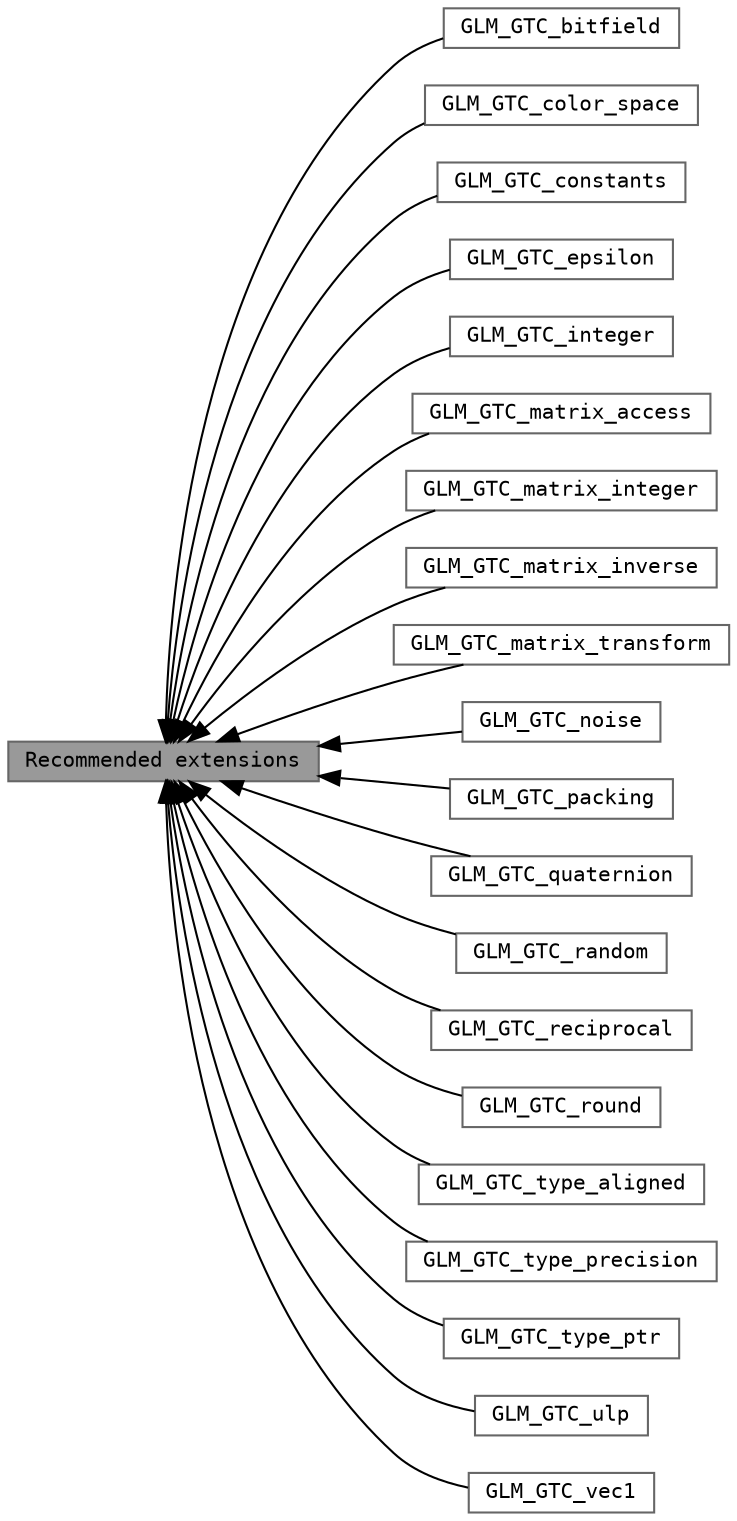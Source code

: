 digraph "Recommended extensions"
{
 // LATEX_PDF_SIZE
  bgcolor="transparent";
  edge [fontname=Terminal,fontsize=10,labelfontname=Helvetica,labelfontsize=10];
  node [fontname=Terminal,fontsize=10,shape=box,height=0.2,width=0.4];
  rankdir=LR;
  Node1 [label="Recommended extensions",height=0.2,width=0.4,color="gray40", fillcolor="grey60", style="filled", fontcolor="black",tooltip="Additional features not specified by GLSL specification."];
  Node2 [label="GLM_GTC_bitfield",height=0.2,width=0.4,color="grey40", fillcolor="white", style="filled",URL="$group__gtc__bitfield.html",tooltip=" "];
  Node3 [label="GLM_GTC_color_space",height=0.2,width=0.4,color="grey40", fillcolor="white", style="filled",URL="$group__gtc__color__space.html",tooltip=" "];
  Node4 [label="GLM_GTC_constants",height=0.2,width=0.4,color="grey40", fillcolor="white", style="filled",URL="$group__gtc__constants.html",tooltip=" "];
  Node5 [label="GLM_GTC_epsilon",height=0.2,width=0.4,color="grey40", fillcolor="white", style="filled",URL="$group__gtc__epsilon.html",tooltip=" "];
  Node6 [label="GLM_GTC_integer",height=0.2,width=0.4,color="grey40", fillcolor="white", style="filled",URL="$group__gtc__integer.html",tooltip="Allow to perform bit operations on integer values."];
  Node7 [label="GLM_GTC_matrix_access",height=0.2,width=0.4,color="grey40", fillcolor="white", style="filled",URL="$group__gtc__matrix__access.html",tooltip=" "];
  Node8 [label="GLM_GTC_matrix_integer",height=0.2,width=0.4,color="grey40", fillcolor="white", style="filled",URL="$group__gtc__matrix__integer.html",tooltip=" "];
  Node9 [label="GLM_GTC_matrix_inverse",height=0.2,width=0.4,color="grey40", fillcolor="white", style="filled",URL="$group__gtc__matrix__inverse.html",tooltip=" "];
  Node10 [label="GLM_GTC_matrix_transform",height=0.2,width=0.4,color="grey40", fillcolor="white", style="filled",URL="$group__gtc__matrix__transform.html",tooltip=" "];
  Node11 [label="GLM_GTC_noise",height=0.2,width=0.4,color="grey40", fillcolor="white", style="filled",URL="$group__gtc__noise.html",tooltip=" "];
  Node12 [label="GLM_GTC_packing",height=0.2,width=0.4,color="grey40", fillcolor="white", style="filled",URL="$group__gtc__packing.html",tooltip=" "];
  Node13 [label="GLM_GTC_quaternion",height=0.2,width=0.4,color="grey40", fillcolor="white", style="filled",URL="$group__gtc__quaternion.html",tooltip=" "];
  Node14 [label="GLM_GTC_random",height=0.2,width=0.4,color="grey40", fillcolor="white", style="filled",URL="$group__gtc__random.html",tooltip=" "];
  Node15 [label="GLM_GTC_reciprocal",height=0.2,width=0.4,color="grey40", fillcolor="white", style="filled",URL="$group__gtc__reciprocal.html",tooltip=" "];
  Node16 [label="GLM_GTC_round",height=0.2,width=0.4,color="grey40", fillcolor="white", style="filled",URL="$group__gtc__round.html",tooltip=" "];
  Node17 [label="GLM_GTC_type_aligned",height=0.2,width=0.4,color="grey40", fillcolor="white", style="filled",URL="$group__gtc__type__aligned.html",tooltip=" "];
  Node18 [label="GLM_GTC_type_precision",height=0.2,width=0.4,color="grey40", fillcolor="white", style="filled",URL="$group__gtc__type__precision.html",tooltip=" "];
  Node19 [label="GLM_GTC_type_ptr",height=0.2,width=0.4,color="grey40", fillcolor="white", style="filled",URL="$group__gtc__type__ptr.html",tooltip=" "];
  Node20 [label="GLM_GTC_ulp",height=0.2,width=0.4,color="grey40", fillcolor="white", style="filled",URL="$group__gtc__ulp.html",tooltip=" "];
  Node21 [label="GLM_GTC_vec1",height=0.2,width=0.4,color="grey40", fillcolor="white", style="filled",URL="$group__gtc__vec1.html",tooltip=" "];
  Node1->Node2 [shape=plaintext, dir="back", style="solid"];
  Node1->Node3 [shape=plaintext, dir="back", style="solid"];
  Node1->Node4 [shape=plaintext, dir="back", style="solid"];
  Node1->Node5 [shape=plaintext, dir="back", style="solid"];
  Node1->Node6 [shape=plaintext, dir="back", style="solid"];
  Node1->Node7 [shape=plaintext, dir="back", style="solid"];
  Node1->Node8 [shape=plaintext, dir="back", style="solid"];
  Node1->Node9 [shape=plaintext, dir="back", style="solid"];
  Node1->Node10 [shape=plaintext, dir="back", style="solid"];
  Node1->Node11 [shape=plaintext, dir="back", style="solid"];
  Node1->Node12 [shape=plaintext, dir="back", style="solid"];
  Node1->Node13 [shape=plaintext, dir="back", style="solid"];
  Node1->Node14 [shape=plaintext, dir="back", style="solid"];
  Node1->Node15 [shape=plaintext, dir="back", style="solid"];
  Node1->Node16 [shape=plaintext, dir="back", style="solid"];
  Node1->Node17 [shape=plaintext, dir="back", style="solid"];
  Node1->Node18 [shape=plaintext, dir="back", style="solid"];
  Node1->Node19 [shape=plaintext, dir="back", style="solid"];
  Node1->Node20 [shape=plaintext, dir="back", style="solid"];
  Node1->Node21 [shape=plaintext, dir="back", style="solid"];
}
